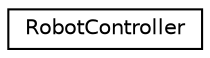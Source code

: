 digraph "Graphical Class Hierarchy"
{
  edge [fontname="Helvetica",fontsize="10",labelfontname="Helvetica",labelfontsize="10"];
  node [fontname="Helvetica",fontsize="10",shape=record];
  rankdir="LR";
  Node0 [label="RobotController",height=0.2,width=0.4,color="black", fillcolor="white", style="filled",URL="$class_robot_controller.html"];
}
